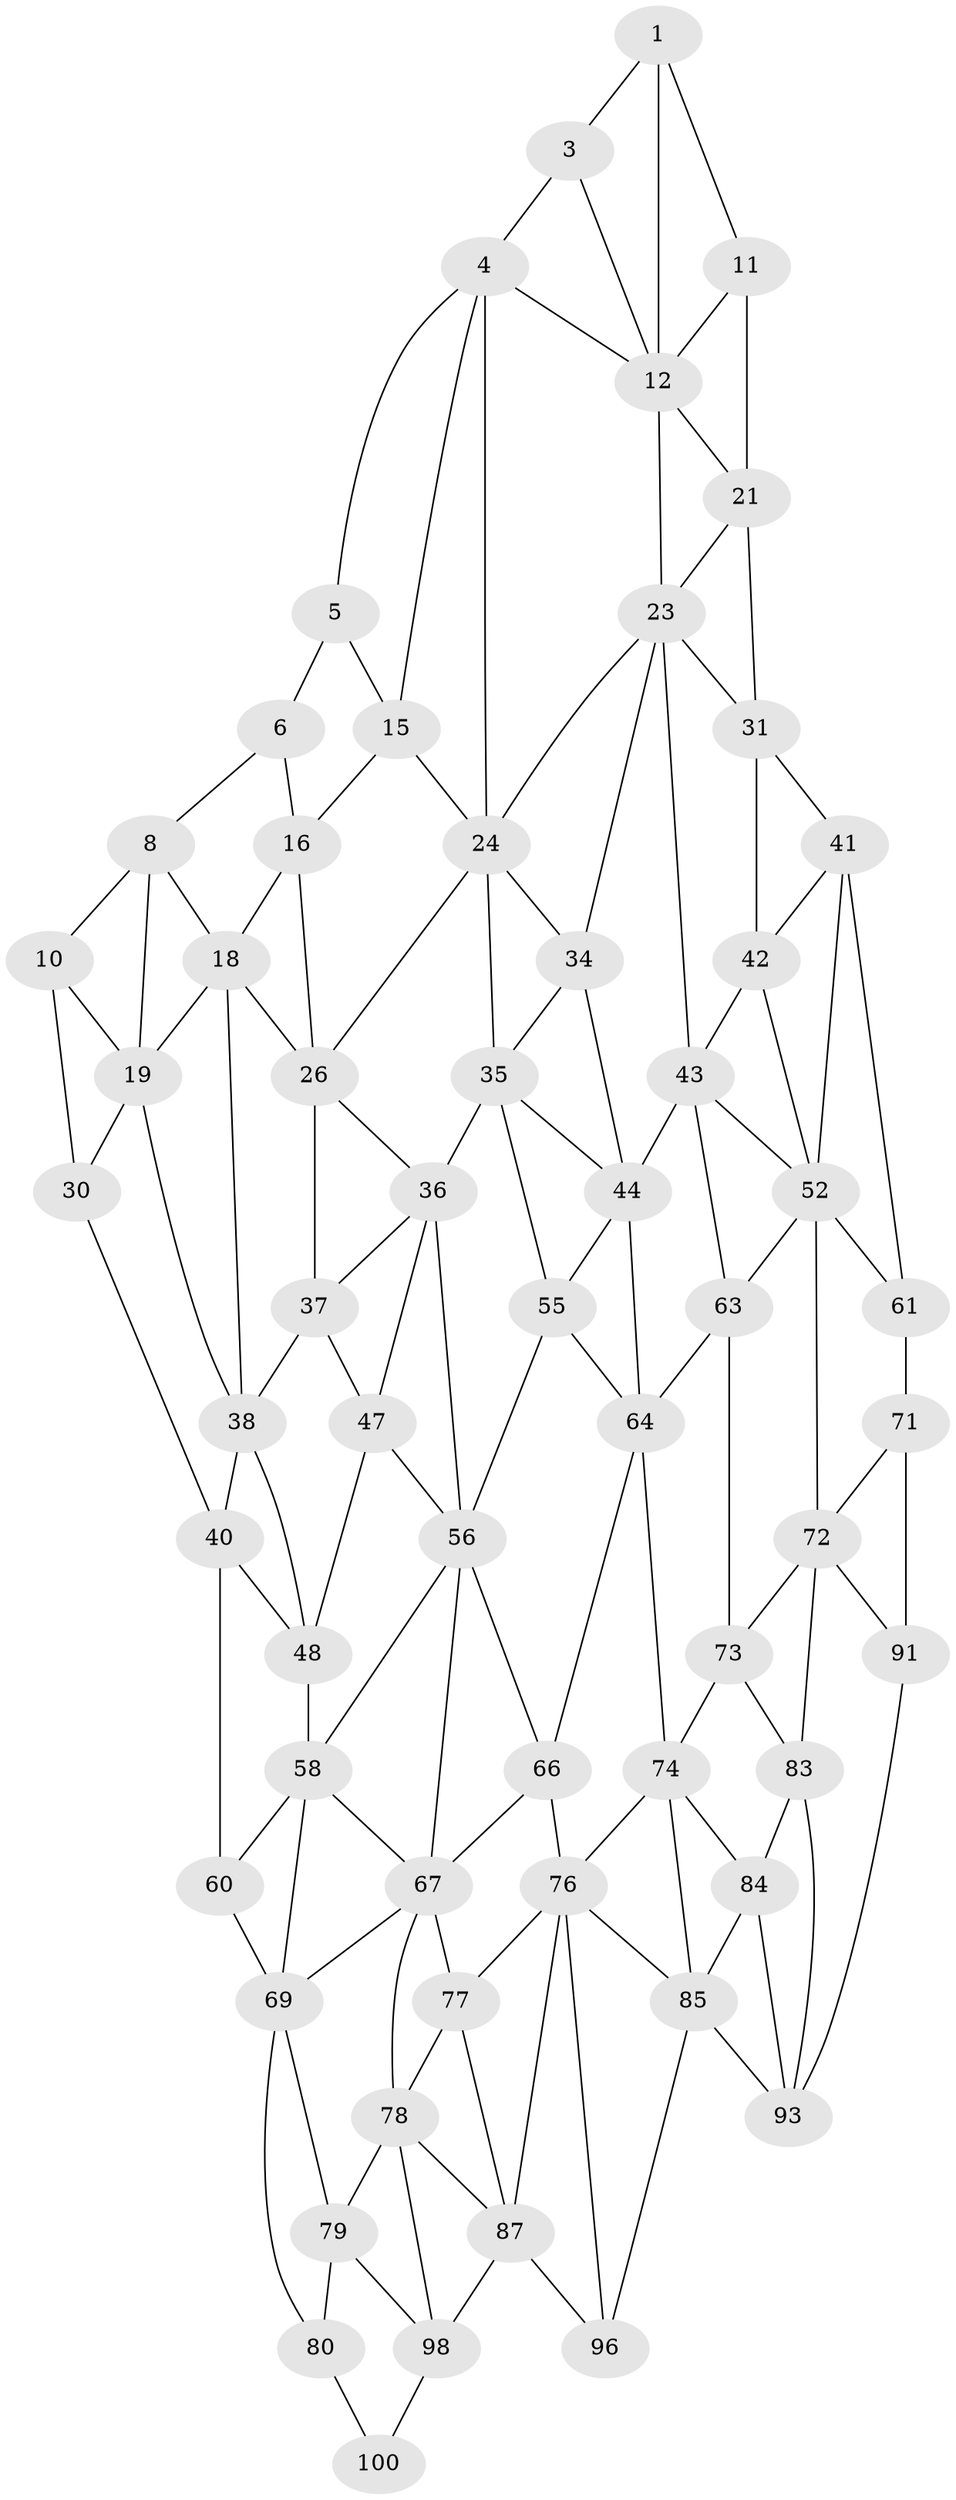 // original degree distribution, {2: 0.04, 3: 0.32, 4: 0.64}
// Generated by graph-tools (version 1.1) at 2025/38/02/21/25 10:38:57]
// undirected, 60 vertices, 128 edges
graph export_dot {
graph [start="1"]
  node [color=gray90,style=filled];
  1 [super="+2"];
  3;
  4 [super="+14"];
  5;
  6 [super="+7"];
  8 [super="+9"];
  10 [super="+20"];
  11;
  12 [super="+13"];
  15;
  16 [super="+17"];
  18 [super="+28"];
  19 [super="+29"];
  21 [super="+22"];
  23 [super="+33"];
  24 [super="+25"];
  26 [super="+27"];
  30;
  31 [super="+32"];
  34;
  35 [super="+45"];
  36 [super="+46"];
  37;
  38 [super="+39"];
  40 [super="+50"];
  41 [super="+51"];
  42;
  43 [super="+53"];
  44 [super="+54"];
  47;
  48 [super="+49"];
  52 [super="+62"];
  55;
  56 [super="+57"];
  58 [super="+59"];
  60;
  61;
  63;
  64 [super="+65"];
  66;
  67 [super="+68"];
  69 [super="+70"];
  71 [super="+81"];
  72 [super="+82"];
  73;
  74 [super="+75"];
  76 [super="+86"];
  77;
  78 [super="+88"];
  79 [super="+89"];
  80 [super="+90"];
  83;
  84;
  85 [super="+95"];
  87 [super="+97"];
  91 [super="+92"];
  93 [super="+94"];
  96;
  98 [super="+99"];
  100;
  1 -- 11;
  1 -- 3;
  1 -- 12;
  3 -- 4;
  3 -- 12;
  4 -- 5;
  4 -- 24;
  4 -- 12;
  4 -- 15;
  5 -- 15;
  5 -- 6;
  6 -- 16 [weight=2];
  6 -- 8;
  8 -- 18;
  8 -- 10;
  8 -- 19;
  10 -- 19;
  10 -- 30;
  11 -- 21;
  11 -- 12;
  12 -- 23;
  12 -- 21;
  15 -- 16;
  15 -- 24;
  16 -- 26 [weight=2];
  16 -- 18;
  18 -- 19 [weight=2];
  18 -- 26;
  18 -- 38;
  19 -- 30;
  19 -- 38;
  21 -- 31 [weight=2];
  21 -- 23;
  23 -- 24;
  23 -- 34;
  23 -- 43;
  23 -- 31;
  24 -- 34;
  24 -- 26;
  24 -- 35;
  26 -- 36;
  26 -- 37;
  30 -- 40;
  31 -- 41;
  31 -- 42;
  34 -- 44;
  34 -- 35;
  35 -- 36 [weight=2];
  35 -- 44;
  35 -- 55;
  36 -- 37;
  36 -- 56;
  36 -- 47;
  37 -- 47;
  37 -- 38;
  38 -- 48 [weight=2];
  38 -- 40;
  40 -- 48;
  40 -- 60;
  41 -- 42;
  41 -- 52;
  41 -- 61;
  42 -- 52;
  42 -- 43;
  43 -- 44 [weight=2];
  43 -- 52;
  43 -- 63;
  44 -- 64;
  44 -- 55;
  47 -- 48;
  47 -- 56;
  48 -- 58 [weight=2];
  52 -- 72;
  52 -- 61;
  52 -- 63;
  55 -- 56;
  55 -- 64;
  56 -- 66;
  56 -- 58;
  56 -- 67;
  58 -- 67;
  58 -- 60;
  58 -- 69;
  60 -- 69;
  61 -- 71;
  63 -- 73;
  63 -- 64;
  64 -- 74 [weight=2];
  64 -- 66;
  66 -- 76;
  66 -- 67;
  67 -- 77;
  67 -- 69;
  67 -- 78;
  69 -- 79;
  69 -- 80;
  71 -- 72 [weight=2];
  71 -- 91;
  72 -- 73;
  72 -- 83;
  72 -- 91;
  73 -- 83;
  73 -- 74;
  74 -- 84;
  74 -- 76;
  74 -- 85;
  76 -- 77;
  76 -- 96;
  76 -- 85;
  76 -- 87;
  77 -- 87;
  77 -- 78;
  78 -- 79 [weight=2];
  78 -- 98;
  78 -- 87;
  79 -- 80 [weight=2];
  79 -- 98;
  80 -- 100;
  83 -- 93;
  83 -- 84;
  84 -- 85;
  84 -- 93;
  85 -- 96;
  85 -- 93;
  87 -- 96;
  87 -- 98;
  91 -- 93;
  98 -- 100;
}
